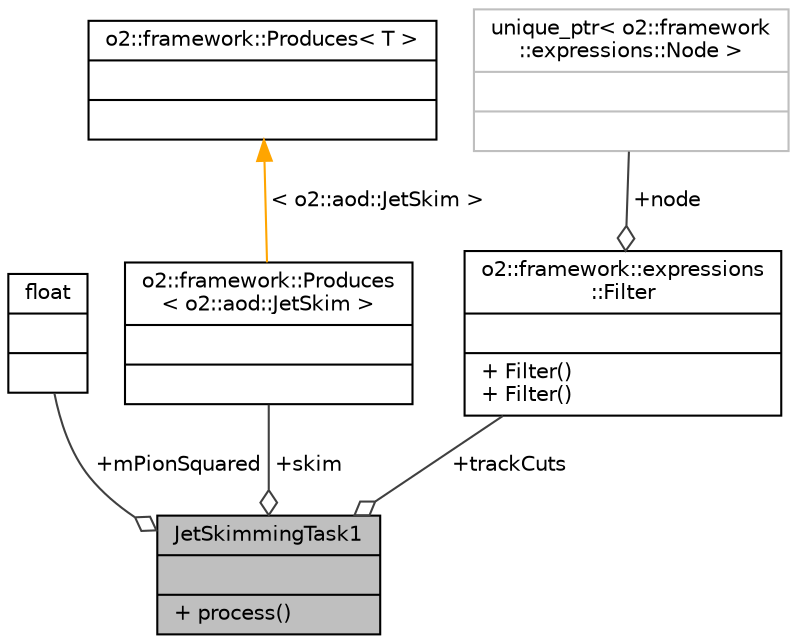 digraph "JetSkimmingTask1"
{
 // INTERACTIVE_SVG=YES
  bgcolor="transparent";
  edge [fontname="Helvetica",fontsize="10",labelfontname="Helvetica",labelfontsize="10"];
  node [fontname="Helvetica",fontsize="10",shape=record];
  Node1 [label="{JetSkimmingTask1\n||+ process()\l}",height=0.2,width=0.4,color="black", fillcolor="grey75", style="filled", fontcolor="black"];
  Node2 -> Node1 [color="grey25",fontsize="10",style="solid",label=" +mPionSquared" ,arrowhead="odiamond",fontname="Helvetica"];
  Node2 [label="{float\n||}",height=0.2,width=0.4,color="black",URL="$d4/dc3/classfloat.html"];
  Node3 -> Node1 [color="grey25",fontsize="10",style="solid",label=" +skim" ,arrowhead="odiamond",fontname="Helvetica"];
  Node3 [label="{o2::framework::Produces\l\< o2::aod::JetSkim \>\n||}",height=0.2,width=0.4,color="black",URL="$d6/d86/structo2_1_1framework_1_1Produces.html"];
  Node4 -> Node3 [dir="back",color="orange",fontsize="10",style="solid",label=" \< o2::aod::JetSkim \>" ,fontname="Helvetica"];
  Node4 [label="{o2::framework::Produces\< T \>\n||}",height=0.2,width=0.4,color="black",URL="$d6/d86/structo2_1_1framework_1_1Produces.html"];
  Node5 -> Node1 [color="grey25",fontsize="10",style="solid",label=" +trackCuts" ,arrowhead="odiamond",fontname="Helvetica"];
  Node5 [label="{o2::framework::expressions\l::Filter\n||+ Filter()\l+ Filter()\l}",height=0.2,width=0.4,color="black",URL="$d1/d9a/structo2_1_1framework_1_1expressions_1_1Filter.html",tooltip="A struct, containing the root of the expression tree. "];
  Node6 -> Node5 [color="grey25",fontsize="10",style="solid",label=" +node" ,arrowhead="odiamond",fontname="Helvetica"];
  Node6 [label="{unique_ptr\< o2::framework\l::expressions::Node \>\n||}",height=0.2,width=0.4,color="grey75"];
}
